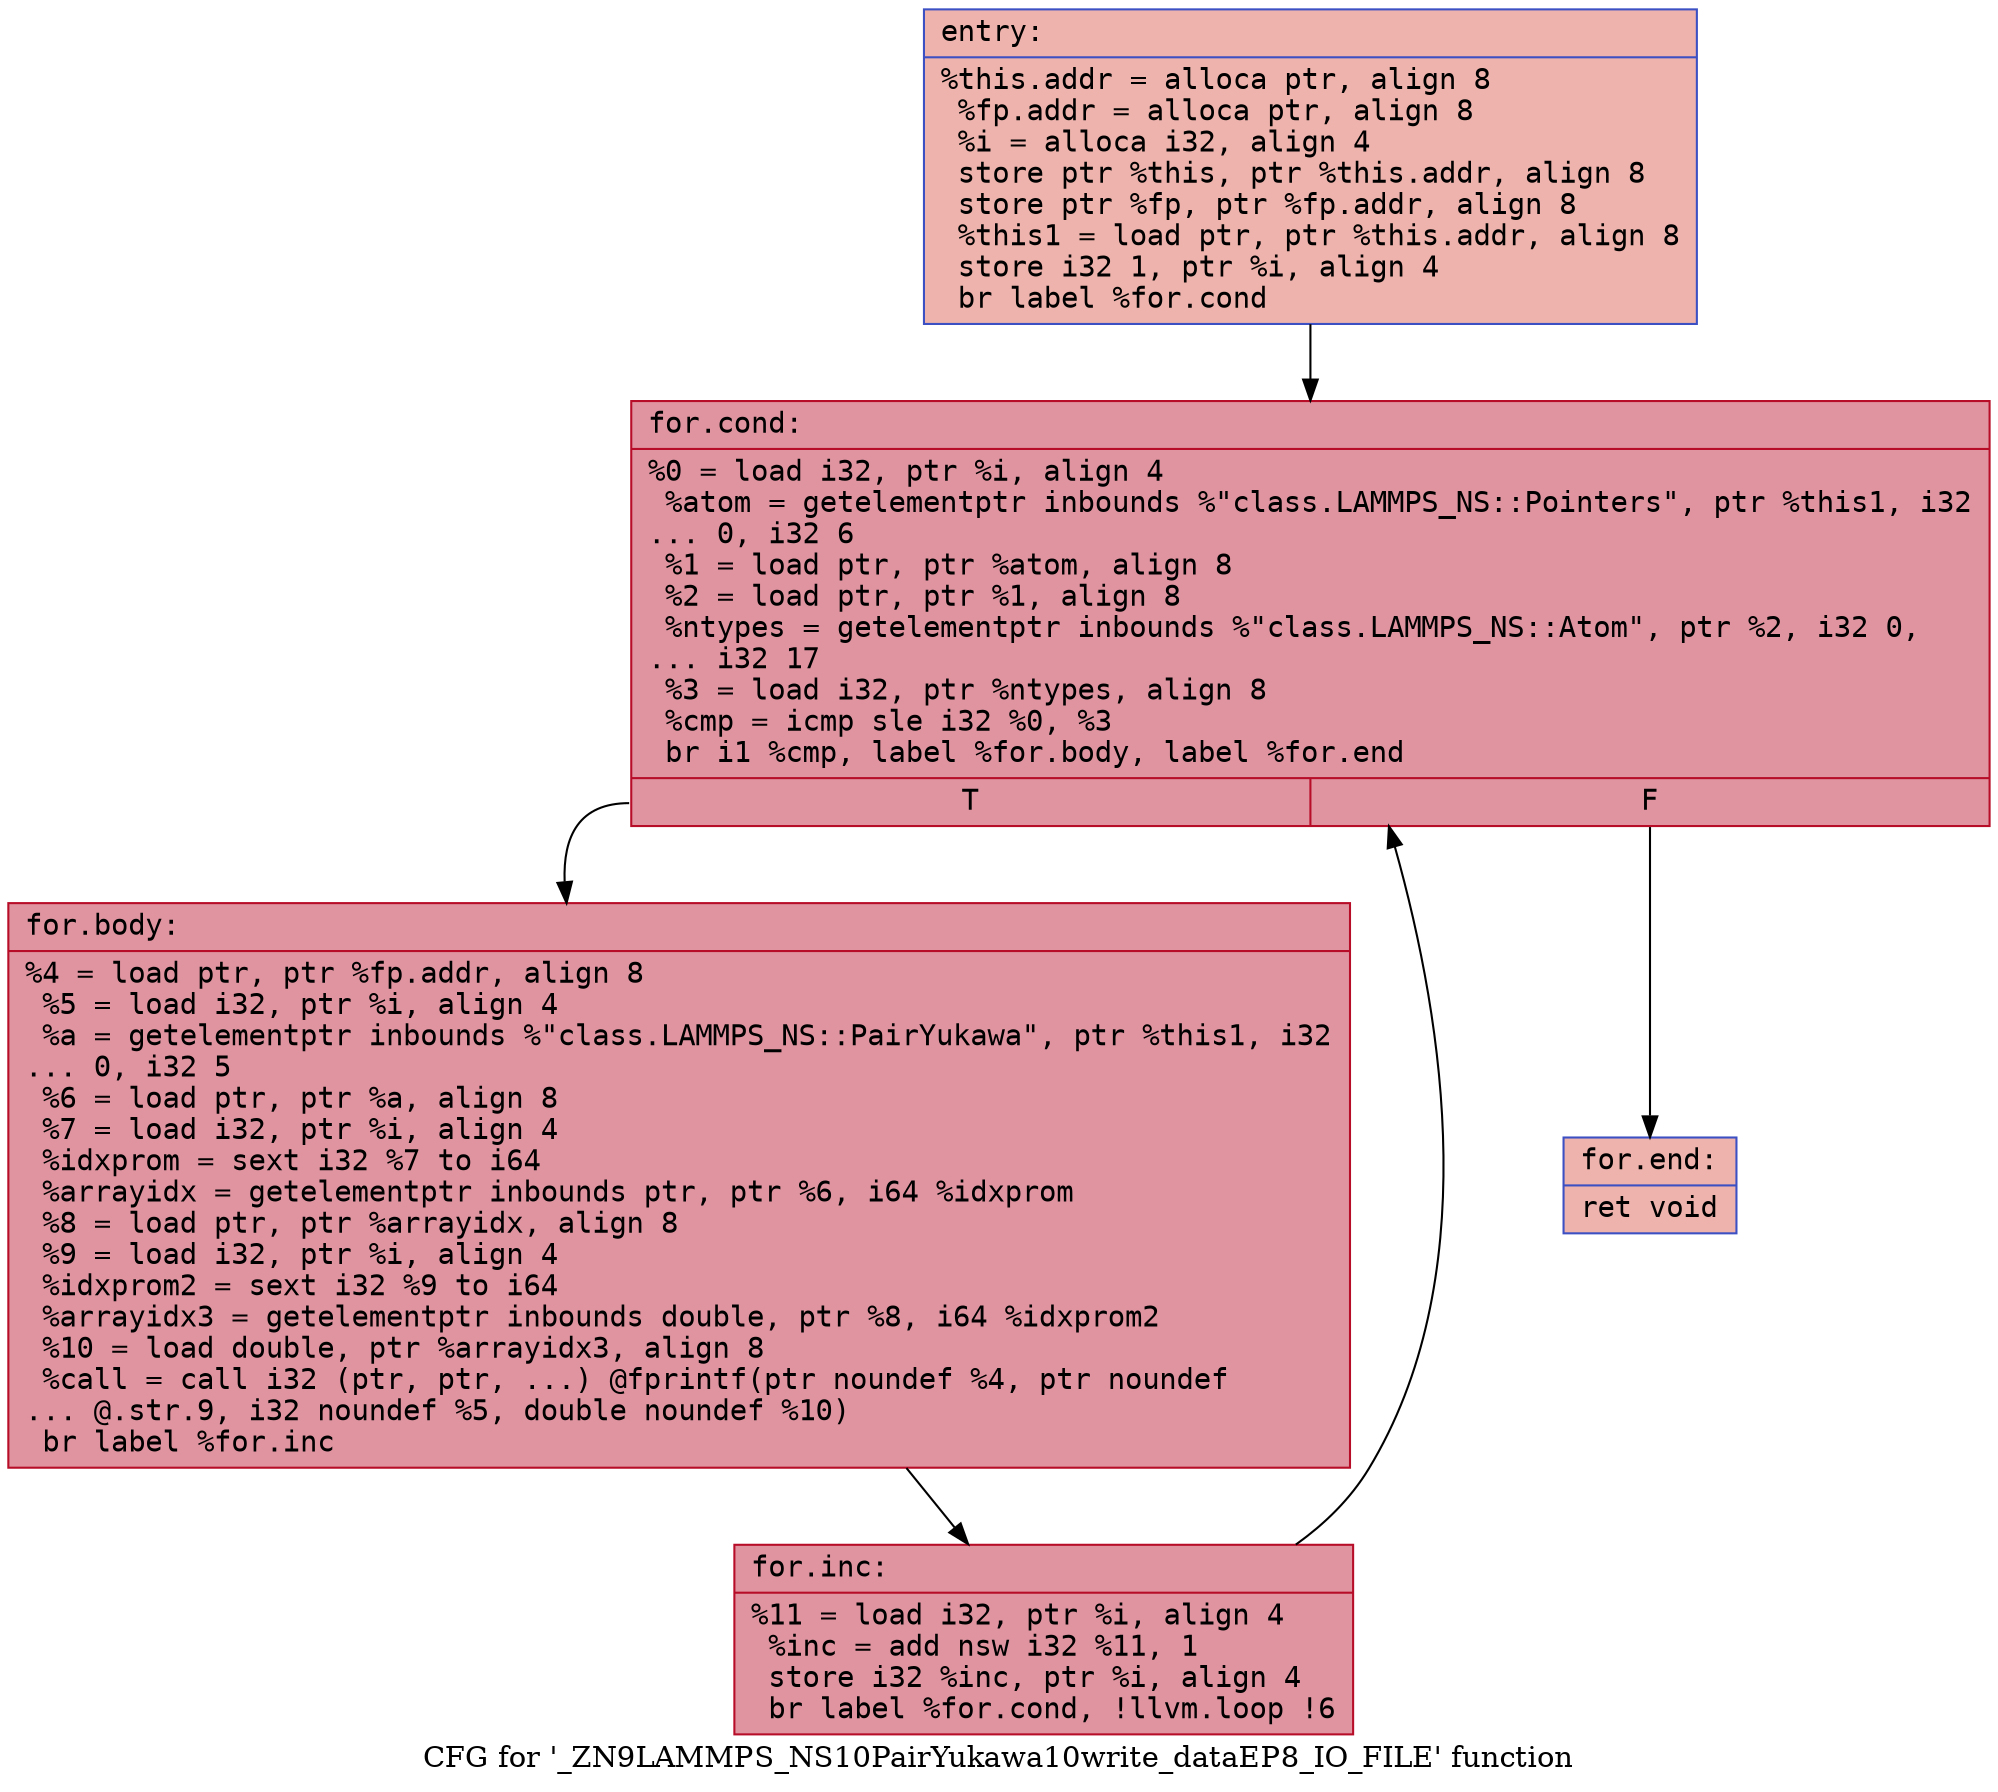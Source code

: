 digraph "CFG for '_ZN9LAMMPS_NS10PairYukawa10write_dataEP8_IO_FILE' function" {
	label="CFG for '_ZN9LAMMPS_NS10PairYukawa10write_dataEP8_IO_FILE' function";

	Node0x562561dcba90 [shape=record,color="#3d50c3ff", style=filled, fillcolor="#d6524470" fontname="Courier",label="{entry:\l|  %this.addr = alloca ptr, align 8\l  %fp.addr = alloca ptr, align 8\l  %i = alloca i32, align 4\l  store ptr %this, ptr %this.addr, align 8\l  store ptr %fp, ptr %fp.addr, align 8\l  %this1 = load ptr, ptr %this.addr, align 8\l  store i32 1, ptr %i, align 4\l  br label %for.cond\l}"];
	Node0x562561dcba90 -> Node0x562561dcbeb0[tooltip="entry -> for.cond\nProbability 100.00%" ];
	Node0x562561dcbeb0 [shape=record,color="#b70d28ff", style=filled, fillcolor="#b70d2870" fontname="Courier",label="{for.cond:\l|  %0 = load i32, ptr %i, align 4\l  %atom = getelementptr inbounds %\"class.LAMMPS_NS::Pointers\", ptr %this1, i32\l... 0, i32 6\l  %1 = load ptr, ptr %atom, align 8\l  %2 = load ptr, ptr %1, align 8\l  %ntypes = getelementptr inbounds %\"class.LAMMPS_NS::Atom\", ptr %2, i32 0,\l... i32 17\l  %3 = load i32, ptr %ntypes, align 8\l  %cmp = icmp sle i32 %0, %3\l  br i1 %cmp, label %for.body, label %for.end\l|{<s0>T|<s1>F}}"];
	Node0x562561dcbeb0:s0 -> Node0x562561dcc410[tooltip="for.cond -> for.body\nProbability 96.88%" ];
	Node0x562561dcbeb0:s1 -> Node0x562561dcc490[tooltip="for.cond -> for.end\nProbability 3.12%" ];
	Node0x562561dcc410 [shape=record,color="#b70d28ff", style=filled, fillcolor="#b70d2870" fontname="Courier",label="{for.body:\l|  %4 = load ptr, ptr %fp.addr, align 8\l  %5 = load i32, ptr %i, align 4\l  %a = getelementptr inbounds %\"class.LAMMPS_NS::PairYukawa\", ptr %this1, i32\l... 0, i32 5\l  %6 = load ptr, ptr %a, align 8\l  %7 = load i32, ptr %i, align 4\l  %idxprom = sext i32 %7 to i64\l  %arrayidx = getelementptr inbounds ptr, ptr %6, i64 %idxprom\l  %8 = load ptr, ptr %arrayidx, align 8\l  %9 = load i32, ptr %i, align 4\l  %idxprom2 = sext i32 %9 to i64\l  %arrayidx3 = getelementptr inbounds double, ptr %8, i64 %idxprom2\l  %10 = load double, ptr %arrayidx3, align 8\l  %call = call i32 (ptr, ptr, ...) @fprintf(ptr noundef %4, ptr noundef\l... @.str.9, i32 noundef %5, double noundef %10)\l  br label %for.inc\l}"];
	Node0x562561dcc410 -> Node0x562561dcd070[tooltip="for.body -> for.inc\nProbability 100.00%" ];
	Node0x562561dcd070 [shape=record,color="#b70d28ff", style=filled, fillcolor="#b70d2870" fontname="Courier",label="{for.inc:\l|  %11 = load i32, ptr %i, align 4\l  %inc = add nsw i32 %11, 1\l  store i32 %inc, ptr %i, align 4\l  br label %for.cond, !llvm.loop !6\l}"];
	Node0x562561dcd070 -> Node0x562561dcbeb0[tooltip="for.inc -> for.cond\nProbability 100.00%" ];
	Node0x562561dcc490 [shape=record,color="#3d50c3ff", style=filled, fillcolor="#d6524470" fontname="Courier",label="{for.end:\l|  ret void\l}"];
}
